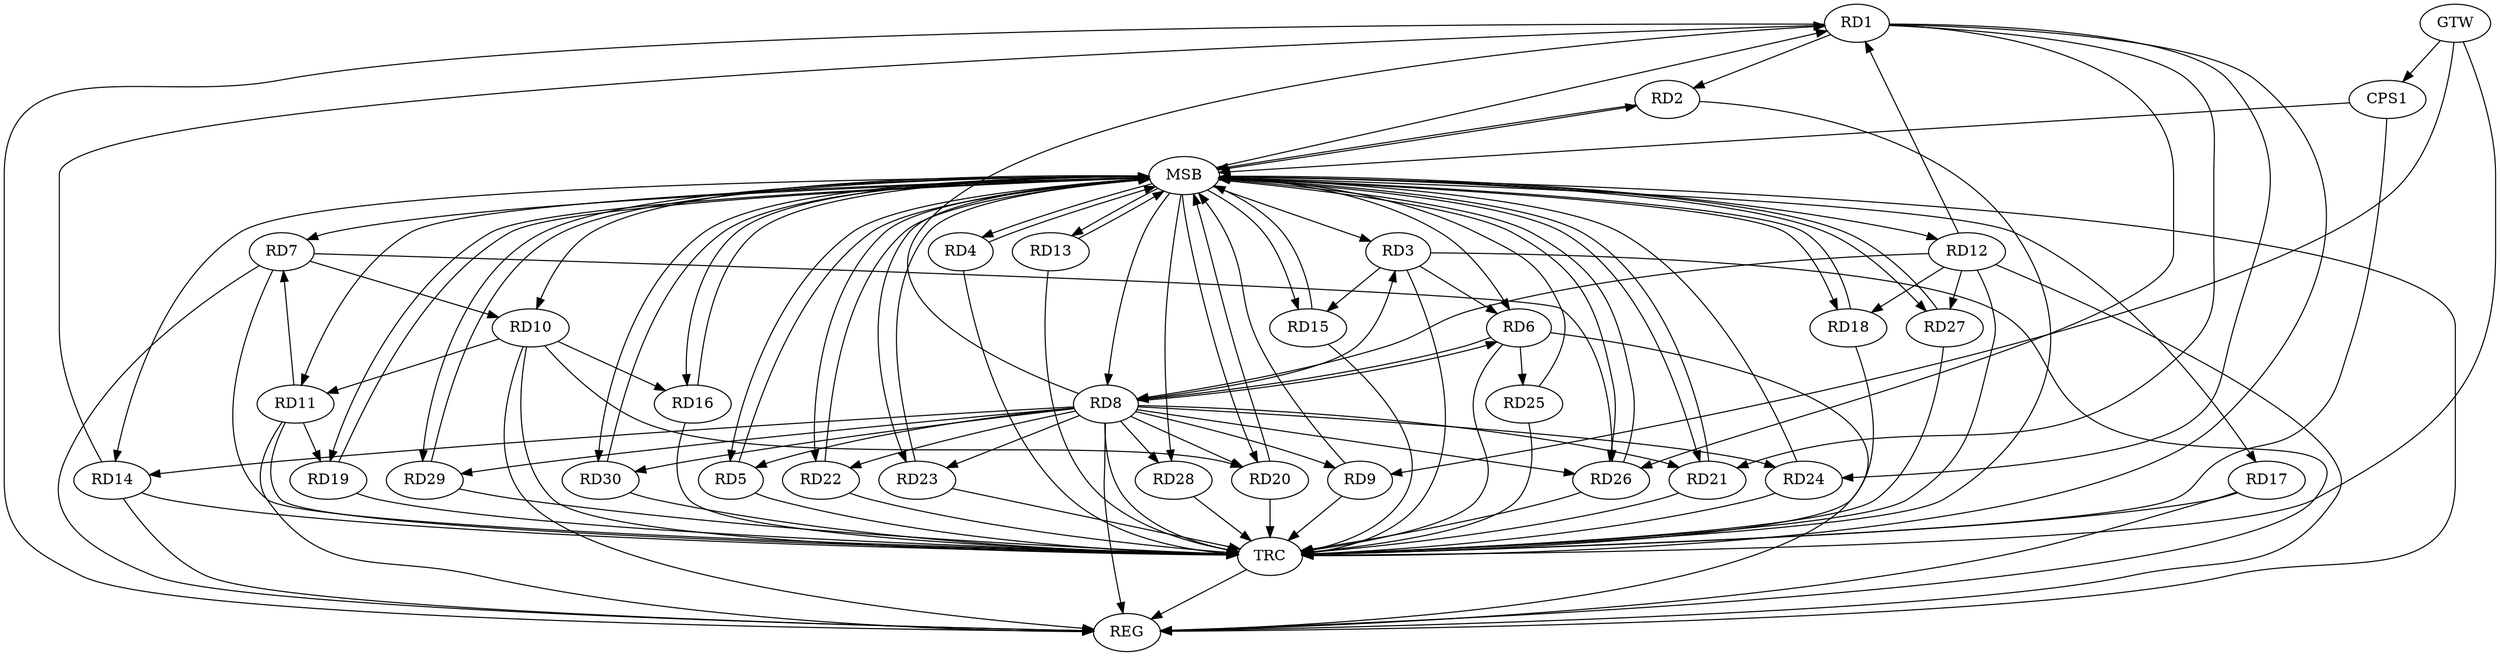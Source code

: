 strict digraph G {
  RD1 [ label="RD1" ];
  RD2 [ label="RD2" ];
  RD3 [ label="RD3" ];
  RD4 [ label="RD4" ];
  RD5 [ label="RD5" ];
  RD6 [ label="RD6" ];
  RD7 [ label="RD7" ];
  RD8 [ label="RD8" ];
  RD9 [ label="RD9" ];
  RD10 [ label="RD10" ];
  RD11 [ label="RD11" ];
  RD12 [ label="RD12" ];
  RD13 [ label="RD13" ];
  RD14 [ label="RD14" ];
  RD15 [ label="RD15" ];
  RD16 [ label="RD16" ];
  RD17 [ label="RD17" ];
  RD18 [ label="RD18" ];
  RD19 [ label="RD19" ];
  RD20 [ label="RD20" ];
  RD21 [ label="RD21" ];
  RD22 [ label="RD22" ];
  RD23 [ label="RD23" ];
  RD24 [ label="RD24" ];
  RD25 [ label="RD25" ];
  RD26 [ label="RD26" ];
  RD27 [ label="RD27" ];
  RD28 [ label="RD28" ];
  RD29 [ label="RD29" ];
  RD30 [ label="RD30" ];
  CPS1 [ label="CPS1" ];
  GTW [ label="GTW" ];
  REG [ label="REG" ];
  MSB [ label="MSB" ];
  TRC [ label="TRC" ];
  RD1 -> RD2;
  RD8 -> RD1;
  RD12 -> RD1;
  RD14 -> RD1;
  RD1 -> RD21;
  RD1 -> RD24;
  RD1 -> RD26;
  RD3 -> RD6;
  RD3 -> RD15;
  RD6 -> RD8;
  RD6 -> RD25;
  RD7 -> RD10;
  RD11 -> RD7;
  RD7 -> RD26;
  RD12 -> RD8;
  RD8 -> RD20;
  RD8 -> RD21;
  RD8 -> RD24;
  RD8 -> RD26;
  RD8 -> RD29;
  RD10 -> RD11;
  RD10 -> RD16;
  RD10 -> RD20;
  RD11 -> RD19;
  RD12 -> RD18;
  RD12 -> RD27;
  GTW -> RD9;
  GTW -> CPS1;
  RD1 -> REG;
  RD3 -> REG;
  RD6 -> REG;
  RD7 -> REG;
  RD8 -> REG;
  RD10 -> REG;
  RD11 -> REG;
  RD12 -> REG;
  RD14 -> REG;
  RD17 -> REG;
  RD2 -> MSB;
  MSB -> RD29;
  MSB -> REG;
  RD4 -> MSB;
  MSB -> RD8;
  MSB -> RD26;
  RD5 -> MSB;
  MSB -> RD16;
  RD9 -> MSB;
  MSB -> RD27;
  RD13 -> MSB;
  MSB -> RD1;
  MSB -> RD18;
  MSB -> RD19;
  MSB -> RD21;
  MSB -> RD28;
  RD15 -> MSB;
  MSB -> RD4;
  MSB -> RD11;
  MSB -> RD12;
  MSB -> RD13;
  RD16 -> MSB;
  MSB -> RD6;
  MSB -> RD30;
  RD18 -> MSB;
  MSB -> RD2;
  MSB -> RD10;
  MSB -> RD15;
  MSB -> RD20;
  RD19 -> MSB;
  RD20 -> MSB;
  MSB -> RD14;
  MSB -> RD17;
  RD21 -> MSB;
  RD22 -> MSB;
  MSB -> RD5;
  RD23 -> MSB;
  RD24 -> MSB;
  MSB -> RD3;
  RD25 -> MSB;
  RD26 -> MSB;
  MSB -> RD22;
  RD27 -> MSB;
  MSB -> RD23;
  RD29 -> MSB;
  RD30 -> MSB;
  MSB -> RD7;
  CPS1 -> MSB;
  RD1 -> TRC;
  RD2 -> TRC;
  RD3 -> TRC;
  RD4 -> TRC;
  RD5 -> TRC;
  RD6 -> TRC;
  RD7 -> TRC;
  RD8 -> TRC;
  RD9 -> TRC;
  RD10 -> TRC;
  RD11 -> TRC;
  RD12 -> TRC;
  RD13 -> TRC;
  RD14 -> TRC;
  RD15 -> TRC;
  RD16 -> TRC;
  RD17 -> TRC;
  RD18 -> TRC;
  RD19 -> TRC;
  RD20 -> TRC;
  RD21 -> TRC;
  RD22 -> TRC;
  RD23 -> TRC;
  RD24 -> TRC;
  RD25 -> TRC;
  RD26 -> TRC;
  RD27 -> TRC;
  RD28 -> TRC;
  RD29 -> TRC;
  RD30 -> TRC;
  CPS1 -> TRC;
  GTW -> TRC;
  TRC -> REG;
  RD8 -> RD6;
  RD8 -> RD14;
  RD8 -> RD9;
  RD8 -> RD22;
  RD8 -> RD30;
  RD8 -> RD3;
  RD8 -> RD5;
  RD8 -> RD28;
  RD8 -> RD23;
}
